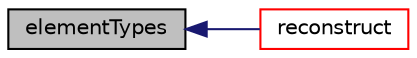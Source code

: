 digraph "elementTypes"
{
  bgcolor="transparent";
  edge [fontname="Helvetica",fontsize="10",labelfontname="Helvetica",labelfontsize="10"];
  node [fontname="Helvetica",fontsize="10",shape=record];
  rankdir="LR";
  Node1 [label="elementTypes",height=0.2,width=0.4,color="black", fillcolor="grey75", style="filled", fontcolor="black"];
  Node1 -> Node2 [dir="back",color="midnightblue",fontsize="10",style="solid",fontname="Helvetica"];
  Node2 [label="reconstruct",height=0.2,width=0.4,color="red",URL="$a00647.html#a7dd013b2d8fc94af2649cccf9491dfcc",tooltip="Reconstruct part characteristics (eg, element types) from Istream. "];
}
